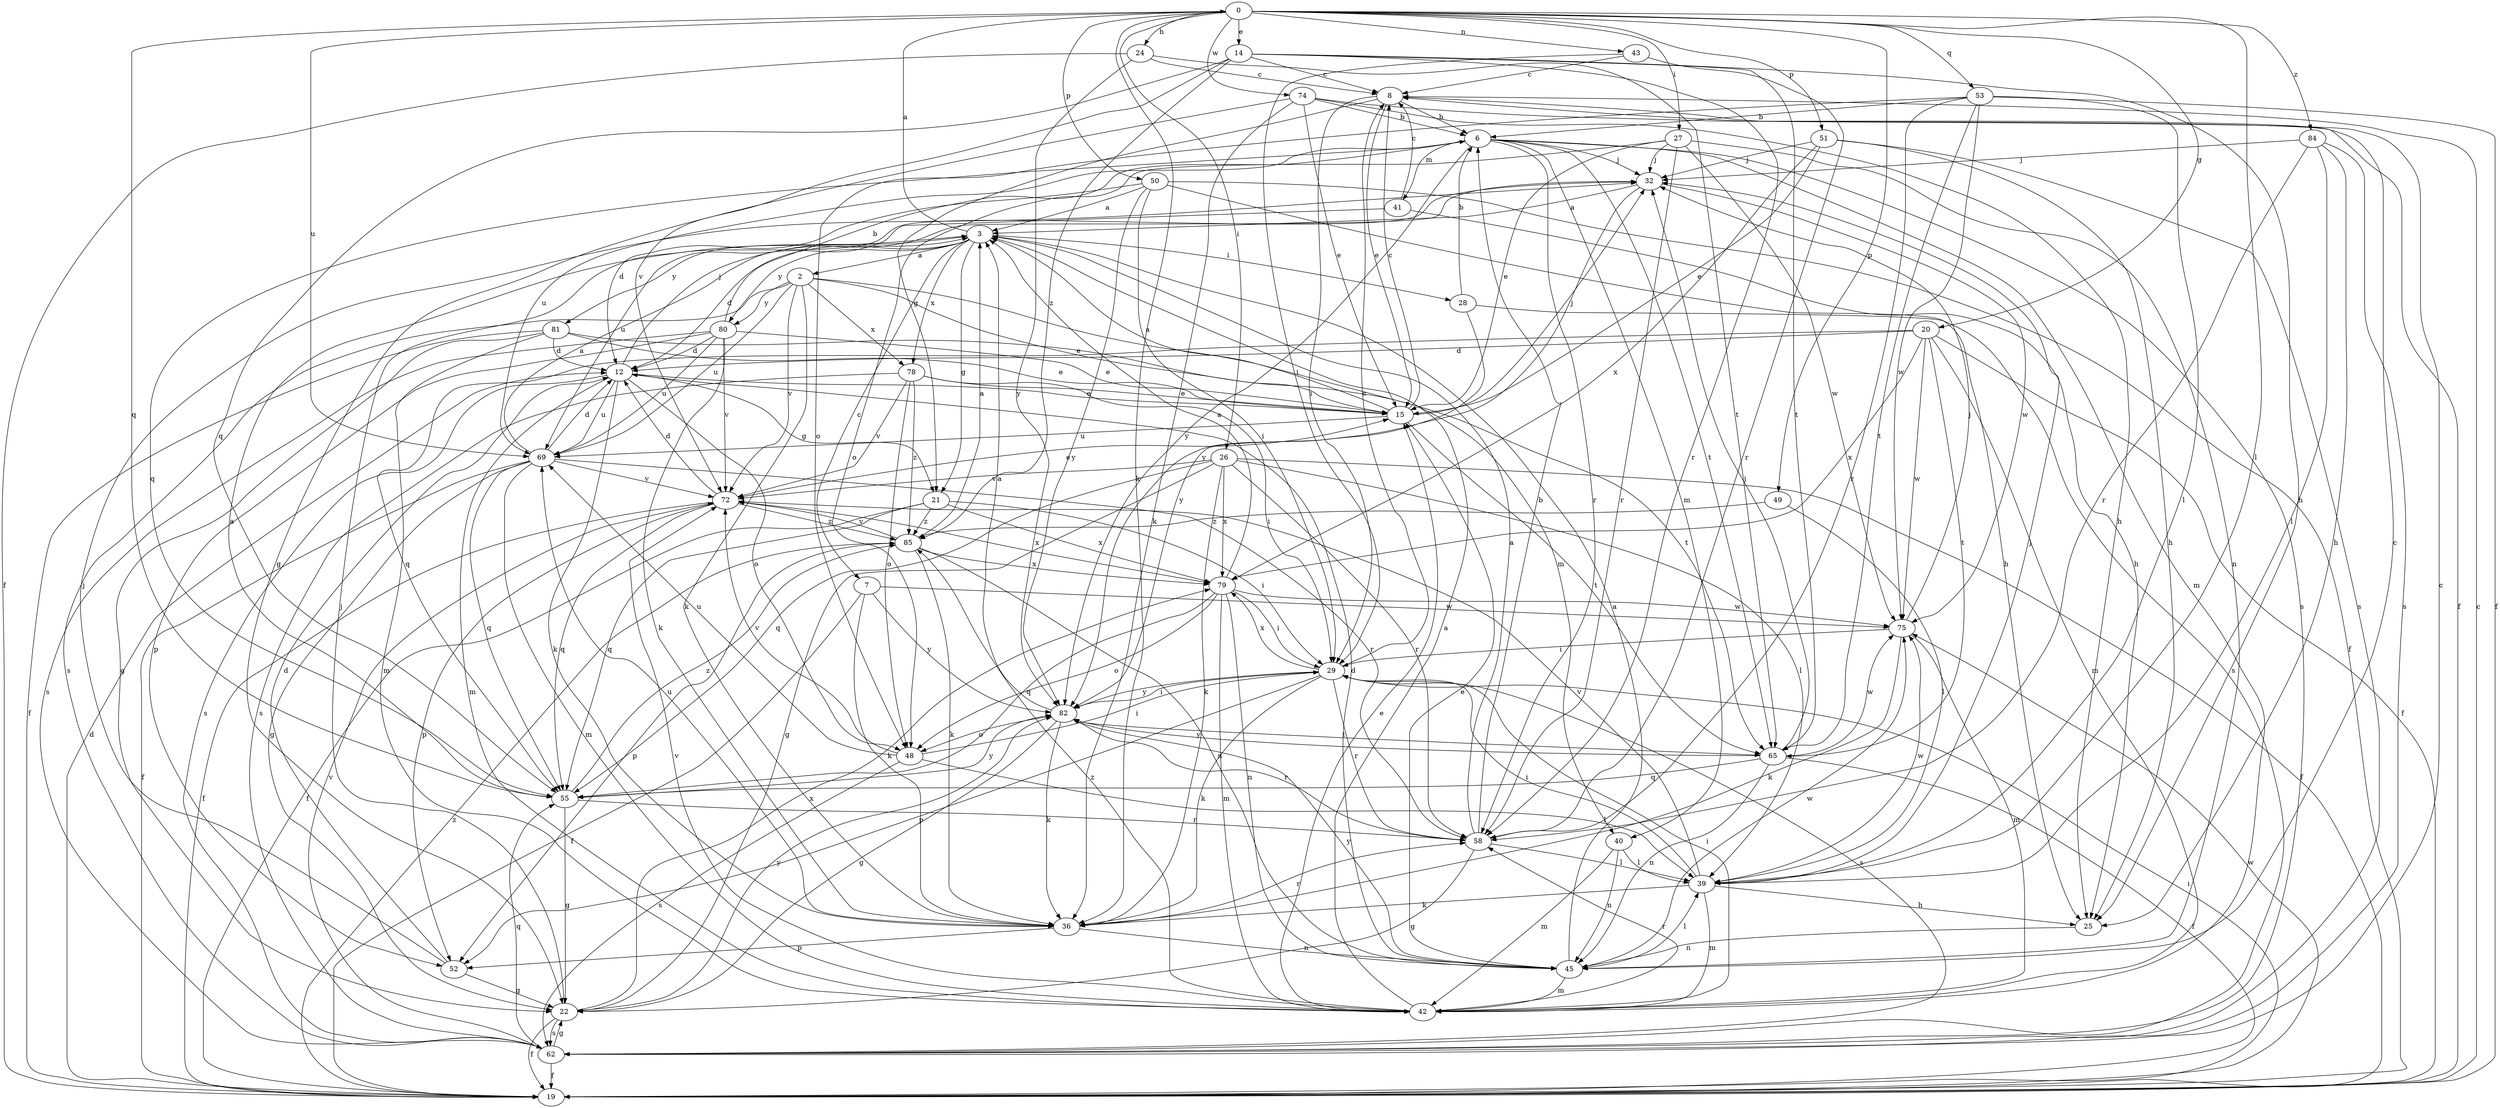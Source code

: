 strict digraph  {
0;
2;
3;
6;
7;
8;
12;
14;
15;
19;
20;
21;
22;
24;
25;
26;
27;
28;
29;
32;
36;
39;
40;
41;
42;
43;
45;
48;
49;
50;
51;
52;
53;
55;
58;
62;
65;
69;
72;
74;
75;
78;
79;
80;
81;
82;
84;
85;
0 -> 14  [label=e];
0 -> 20  [label=g];
0 -> 24  [label=h];
0 -> 26  [label=i];
0 -> 27  [label=i];
0 -> 36  [label=k];
0 -> 39  [label=l];
0 -> 43  [label=n];
0 -> 49  [label=p];
0 -> 50  [label=p];
0 -> 51  [label=p];
0 -> 53  [label=q];
0 -> 55  [label=q];
0 -> 69  [label=u];
0 -> 74  [label=w];
0 -> 84  [label=z];
2 -> 15  [label=e];
2 -> 36  [label=k];
2 -> 40  [label=m];
2 -> 62  [label=s];
2 -> 69  [label=u];
2 -> 72  [label=v];
2 -> 78  [label=x];
2 -> 80  [label=y];
3 -> 0  [label=a];
3 -> 2  [label=a];
3 -> 7  [label=c];
3 -> 12  [label=d];
3 -> 21  [label=g];
3 -> 28  [label=i];
3 -> 78  [label=x];
3 -> 80  [label=y];
3 -> 81  [label=y];
6 -> 32  [label=j];
6 -> 40  [label=m];
6 -> 41  [label=m];
6 -> 42  [label=m];
6 -> 55  [label=q];
6 -> 58  [label=r];
6 -> 62  [label=s];
6 -> 65  [label=t];
6 -> 69  [label=u];
6 -> 82  [label=y];
7 -> 19  [label=f];
7 -> 36  [label=k];
7 -> 75  [label=w];
7 -> 82  [label=y];
8 -> 6  [label=b];
8 -> 15  [label=e];
8 -> 21  [label=g];
8 -> 29  [label=i];
12 -> 15  [label=e];
12 -> 21  [label=g];
12 -> 32  [label=j];
12 -> 36  [label=k];
12 -> 42  [label=m];
12 -> 48  [label=o];
12 -> 62  [label=s];
12 -> 69  [label=u];
14 -> 8  [label=c];
14 -> 25  [label=h];
14 -> 55  [label=q];
14 -> 58  [label=r];
14 -> 65  [label=t];
14 -> 72  [label=v];
14 -> 85  [label=z];
15 -> 3  [label=a];
15 -> 8  [label=c];
15 -> 32  [label=j];
15 -> 65  [label=t];
15 -> 69  [label=u];
19 -> 8  [label=c];
19 -> 12  [label=d];
19 -> 29  [label=i];
19 -> 75  [label=w];
19 -> 85  [label=z];
20 -> 12  [label=d];
20 -> 19  [label=f];
20 -> 42  [label=m];
20 -> 55  [label=q];
20 -> 65  [label=t];
20 -> 75  [label=w];
20 -> 79  [label=x];
21 -> 19  [label=f];
21 -> 29  [label=i];
21 -> 55  [label=q];
21 -> 79  [label=x];
21 -> 85  [label=z];
22 -> 19  [label=f];
22 -> 32  [label=j];
22 -> 62  [label=s];
22 -> 79  [label=x];
22 -> 82  [label=y];
24 -> 8  [label=c];
24 -> 19  [label=f];
24 -> 65  [label=t];
24 -> 82  [label=y];
25 -> 45  [label=n];
26 -> 19  [label=f];
26 -> 22  [label=g];
26 -> 36  [label=k];
26 -> 39  [label=l];
26 -> 55  [label=q];
26 -> 58  [label=r];
26 -> 72  [label=v];
26 -> 79  [label=x];
27 -> 15  [label=e];
27 -> 32  [label=j];
27 -> 45  [label=n];
27 -> 48  [label=o];
27 -> 58  [label=r];
27 -> 75  [label=w];
28 -> 6  [label=b];
28 -> 62  [label=s];
28 -> 82  [label=y];
29 -> 8  [label=c];
29 -> 36  [label=k];
29 -> 52  [label=p];
29 -> 58  [label=r];
29 -> 62  [label=s];
29 -> 79  [label=x];
29 -> 82  [label=y];
32 -> 3  [label=a];
32 -> 75  [label=w];
32 -> 82  [label=y];
36 -> 45  [label=n];
36 -> 52  [label=p];
36 -> 58  [label=r];
36 -> 69  [label=u];
39 -> 25  [label=h];
39 -> 29  [label=i];
39 -> 32  [label=j];
39 -> 36  [label=k];
39 -> 42  [label=m];
39 -> 72  [label=v];
39 -> 75  [label=w];
40 -> 39  [label=l];
40 -> 42  [label=m];
40 -> 45  [label=n];
41 -> 8  [label=c];
41 -> 25  [label=h];
41 -> 69  [label=u];
42 -> 3  [label=a];
42 -> 15  [label=e];
42 -> 29  [label=i];
42 -> 58  [label=r];
42 -> 72  [label=v];
42 -> 85  [label=z];
43 -> 8  [label=c];
43 -> 29  [label=i];
43 -> 58  [label=r];
45 -> 3  [label=a];
45 -> 8  [label=c];
45 -> 12  [label=d];
45 -> 15  [label=e];
45 -> 39  [label=l];
45 -> 42  [label=m];
45 -> 75  [label=w];
45 -> 82  [label=y];
48 -> 29  [label=i];
48 -> 39  [label=l];
48 -> 62  [label=s];
48 -> 69  [label=u];
48 -> 72  [label=v];
49 -> 39  [label=l];
49 -> 85  [label=z];
50 -> 3  [label=a];
50 -> 12  [label=d];
50 -> 19  [label=f];
50 -> 25  [label=h];
50 -> 29  [label=i];
50 -> 82  [label=y];
51 -> 15  [label=e];
51 -> 25  [label=h];
51 -> 32  [label=j];
51 -> 62  [label=s];
51 -> 79  [label=x];
52 -> 12  [label=d];
52 -> 22  [label=g];
52 -> 32  [label=j];
53 -> 6  [label=b];
53 -> 19  [label=f];
53 -> 39  [label=l];
53 -> 48  [label=o];
53 -> 58  [label=r];
53 -> 65  [label=t];
53 -> 75  [label=w];
55 -> 3  [label=a];
55 -> 22  [label=g];
55 -> 58  [label=r];
55 -> 82  [label=y];
55 -> 85  [label=z];
58 -> 3  [label=a];
58 -> 6  [label=b];
58 -> 22  [label=g];
58 -> 39  [label=l];
62 -> 8  [label=c];
62 -> 19  [label=f];
62 -> 22  [label=g];
62 -> 55  [label=q];
62 -> 72  [label=v];
65 -> 19  [label=f];
65 -> 32  [label=j];
65 -> 45  [label=n];
65 -> 55  [label=q];
65 -> 75  [label=w];
65 -> 82  [label=y];
69 -> 3  [label=a];
69 -> 12  [label=d];
69 -> 19  [label=f];
69 -> 22  [label=g];
69 -> 42  [label=m];
69 -> 55  [label=q];
69 -> 58  [label=r];
69 -> 72  [label=v];
72 -> 12  [label=d];
72 -> 15  [label=e];
72 -> 19  [label=f];
72 -> 52  [label=p];
72 -> 55  [label=q];
72 -> 79  [label=x];
72 -> 85  [label=z];
74 -> 6  [label=b];
74 -> 15  [label=e];
74 -> 19  [label=f];
74 -> 22  [label=g];
74 -> 25  [label=h];
74 -> 36  [label=k];
75 -> 29  [label=i];
75 -> 32  [label=j];
75 -> 36  [label=k];
75 -> 42  [label=m];
78 -> 15  [label=e];
78 -> 29  [label=i];
78 -> 48  [label=o];
78 -> 62  [label=s];
78 -> 72  [label=v];
78 -> 85  [label=z];
79 -> 3  [label=a];
79 -> 29  [label=i];
79 -> 42  [label=m];
79 -> 45  [label=n];
79 -> 48  [label=o];
79 -> 55  [label=q];
79 -> 75  [label=w];
80 -> 6  [label=b];
80 -> 12  [label=d];
80 -> 15  [label=e];
80 -> 36  [label=k];
80 -> 52  [label=p];
80 -> 62  [label=s];
80 -> 69  [label=u];
80 -> 72  [label=v];
81 -> 12  [label=d];
81 -> 15  [label=e];
81 -> 19  [label=f];
81 -> 22  [label=g];
81 -> 42  [label=m];
81 -> 65  [label=t];
82 -> 3  [label=a];
82 -> 22  [label=g];
82 -> 29  [label=i];
82 -> 36  [label=k];
82 -> 48  [label=o];
82 -> 58  [label=r];
82 -> 65  [label=t];
84 -> 25  [label=h];
84 -> 32  [label=j];
84 -> 39  [label=l];
84 -> 58  [label=r];
84 -> 62  [label=s];
85 -> 3  [label=a];
85 -> 36  [label=k];
85 -> 45  [label=n];
85 -> 52  [label=p];
85 -> 72  [label=v];
85 -> 79  [label=x];
}
